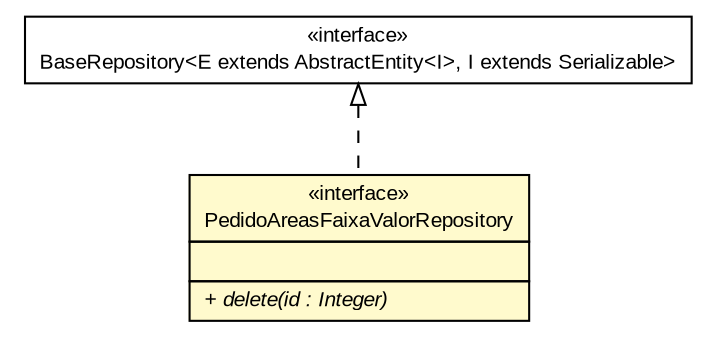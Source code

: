 #!/usr/local/bin/dot
#
# Class diagram 
# Generated by UMLGraph version R5_6 (http://www.umlgraph.org/)
#

digraph G {
	edge [fontname="arial",fontsize=10,labelfontname="arial",labelfontsize=10];
	node [fontname="arial",fontsize=10,shape=plaintext];
	nodesep=0.25;
	ranksep=0.5;
	// br.gov.to.sefaz.persistence.repository.BaseRepository<E extends br.gov.to.sefaz.persistence.entity.AbstractEntity<I>, I extends java.io.Serializable>
	c50833 [label=<<table title="br.gov.to.sefaz.persistence.repository.BaseRepository" border="0" cellborder="1" cellspacing="0" cellpadding="2" port="p" href="../../../../persistence/repository/BaseRepository.html">
		<tr><td><table border="0" cellspacing="0" cellpadding="1">
<tr><td align="center" balign="center"> &#171;interface&#187; </td></tr>
<tr><td align="center" balign="center"> BaseRepository&lt;E extends AbstractEntity&lt;I&gt;, I extends Serializable&gt; </td></tr>
		</table></td></tr>
		</table>>, URL="../../../../persistence/repository/BaseRepository.html", fontname="arial", fontcolor="black", fontsize=10.0];
	// br.gov.to.sefaz.arr.parametros.persistence.repository.PedidoAreasFaixaValorRepository
	c51070 [label=<<table title="br.gov.to.sefaz.arr.parametros.persistence.repository.PedidoAreasFaixaValorRepository" border="0" cellborder="1" cellspacing="0" cellpadding="2" port="p" bgcolor="lemonChiffon" href="./PedidoAreasFaixaValorRepository.html">
		<tr><td><table border="0" cellspacing="0" cellpadding="1">
<tr><td align="center" balign="center"> &#171;interface&#187; </td></tr>
<tr><td align="center" balign="center"> PedidoAreasFaixaValorRepository </td></tr>
		</table></td></tr>
		<tr><td><table border="0" cellspacing="0" cellpadding="1">
<tr><td align="left" balign="left">  </td></tr>
		</table></td></tr>
		<tr><td><table border="0" cellspacing="0" cellpadding="1">
<tr><td align="left" balign="left"><font face="arial italic" point-size="10.0"> + delete(id : Integer) </font></td></tr>
		</table></td></tr>
		</table>>, URL="./PedidoAreasFaixaValorRepository.html", fontname="arial", fontcolor="black", fontsize=10.0];
	//br.gov.to.sefaz.arr.parametros.persistence.repository.PedidoAreasFaixaValorRepository implements br.gov.to.sefaz.persistence.repository.BaseRepository<E extends br.gov.to.sefaz.persistence.entity.AbstractEntity<I>, I extends java.io.Serializable>
	c50833:p -> c51070:p [dir=back,arrowtail=empty,style=dashed];
}

